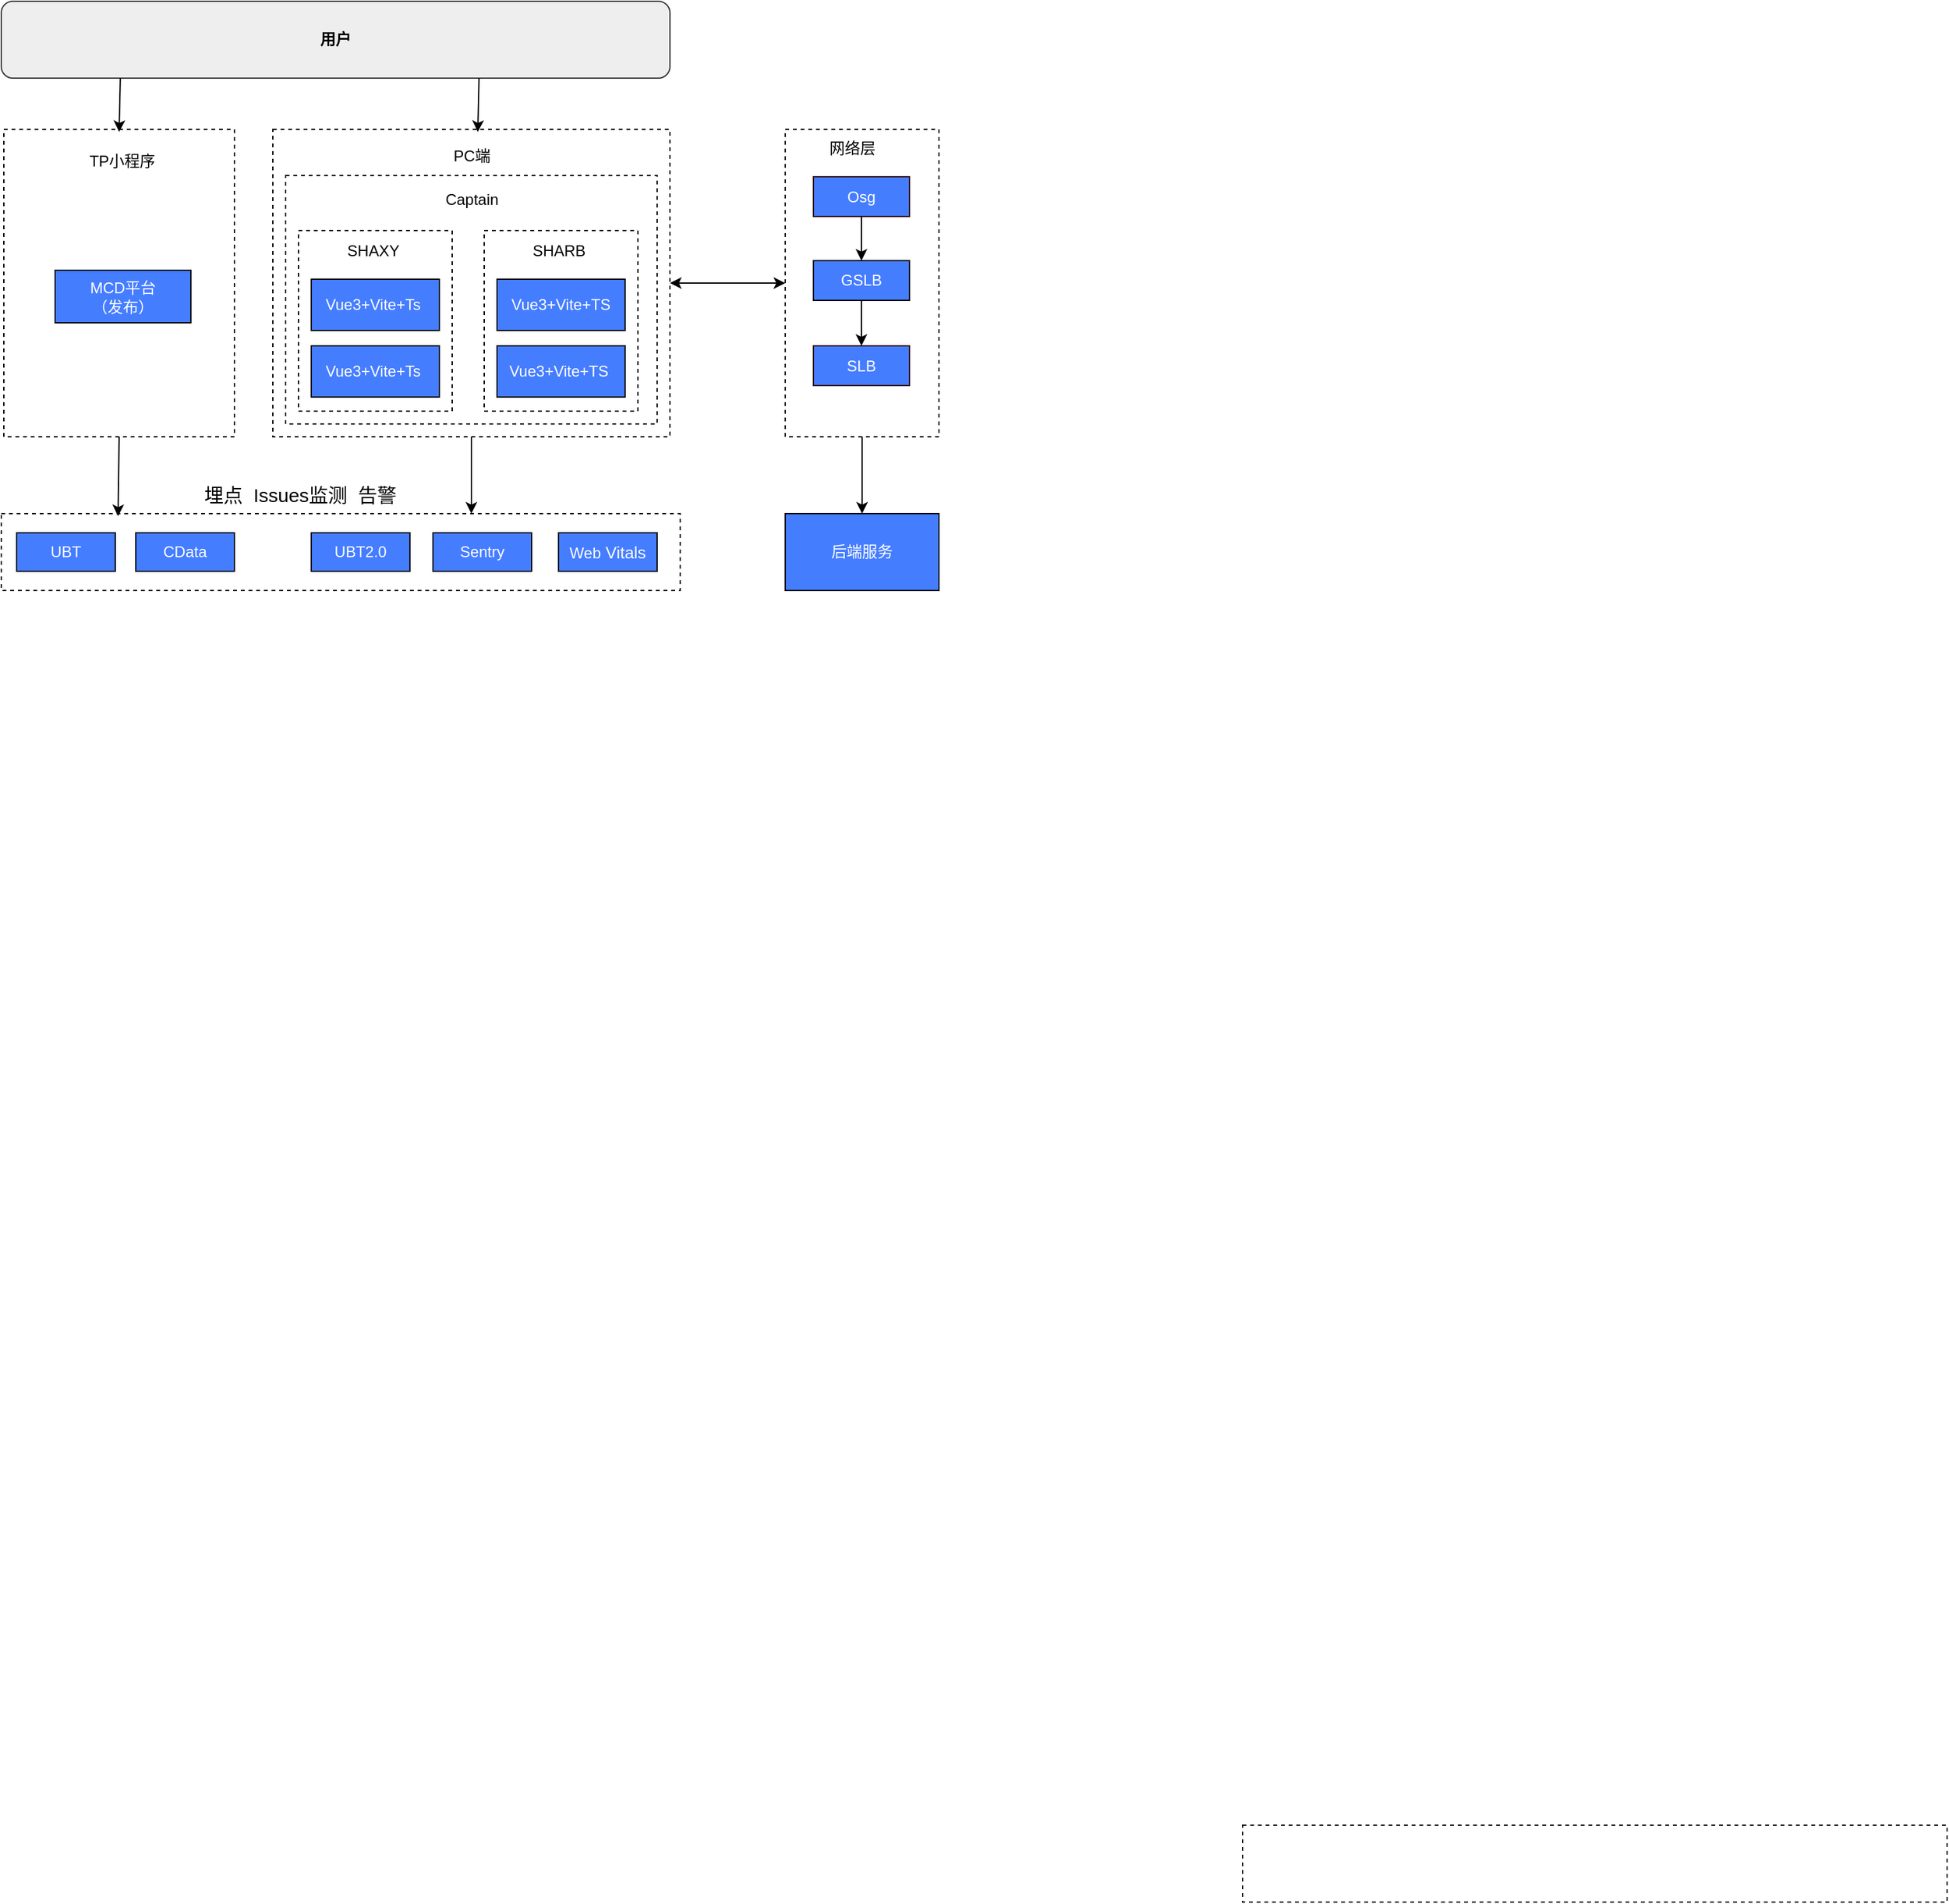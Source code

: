 <mxfile version="21.3.0" type="github">
  <diagram name="第 1 页" id="gq8h_cBBCiNNF4cJcSeH">
    <mxGraphModel dx="1434" dy="764" grid="0" gridSize="10" guides="1" tooltips="1" connect="1" arrows="1" fold="1" page="1" pageScale="1" pageWidth="827" pageHeight="1169" math="0" shadow="0">
      <root>
        <mxCell id="0" />
        <mxCell id="1" parent="0" />
        <mxCell id="z_tKccCH5HloPEAsQqPN-5" value="" style="rounded=0;whiteSpace=wrap;html=1;dashed=1;fillColor=none;" vertex="1" parent="1">
          <mxGeometry x="83" y="166" width="180" height="240" as="geometry" />
        </mxCell>
        <mxCell id="z_tKccCH5HloPEAsQqPN-4" value="&lt;font color=&quot;#ffffff&quot;&gt;MCD平台&lt;br&gt;（发布）&lt;br&gt;&lt;/font&gt;" style="rounded=0;whiteSpace=wrap;html=1;fillColor=#457DFF;" vertex="1" parent="1">
          <mxGeometry x="123" y="276" width="106" height="41" as="geometry" />
        </mxCell>
        <mxCell id="z_tKccCH5HloPEAsQqPN-6" value="TP小程序" style="text;html=1;align=center;verticalAlign=middle;resizable=0;points=[];autosize=1;strokeColor=none;fillColor=none;" vertex="1" parent="1">
          <mxGeometry x="134.5" y="176" width="80" height="30" as="geometry" />
        </mxCell>
        <mxCell id="z_tKccCH5HloPEAsQqPN-7" value="" style="rounded=0;whiteSpace=wrap;html=1;dashed=1;fillColor=none;" vertex="1" parent="1">
          <mxGeometry x="293" y="166" width="310" height="240" as="geometry" />
        </mxCell>
        <mxCell id="z_tKccCH5HloPEAsQqPN-9" value="PC端" style="text;html=1;align=center;verticalAlign=middle;resizable=0;points=[];autosize=1;strokeColor=none;fillColor=none;" vertex="1" parent="1">
          <mxGeometry x="418" y="172" width="60" height="30" as="geometry" />
        </mxCell>
        <mxCell id="z_tKccCH5HloPEAsQqPN-10" value="" style="rounded=0;whiteSpace=wrap;html=1;fillColor=none;dashed=1;" vertex="1" parent="1">
          <mxGeometry x="303" y="202" width="290" height="194" as="geometry" />
        </mxCell>
        <mxCell id="z_tKccCH5HloPEAsQqPN-11" value="Captain" style="text;html=1;align=center;verticalAlign=middle;resizable=0;points=[];autosize=1;strokeColor=none;fillColor=none;" vertex="1" parent="1">
          <mxGeometry x="413" y="206" width="70" height="30" as="geometry" />
        </mxCell>
        <mxCell id="z_tKccCH5HloPEAsQqPN-12" value="" style="whiteSpace=wrap;html=1;dashed=1;fillColor=none;" vertex="1" parent="1">
          <mxGeometry x="313" y="245" width="120" height="141" as="geometry" />
        </mxCell>
        <mxCell id="z_tKccCH5HloPEAsQqPN-13" value="SHAXY" style="text;html=1;align=center;verticalAlign=middle;resizable=0;points=[];autosize=1;strokeColor=none;fillColor=none;" vertex="1" parent="1">
          <mxGeometry x="336" y="246" width="70" height="30" as="geometry" />
        </mxCell>
        <mxCell id="z_tKccCH5HloPEAsQqPN-15" value="&lt;font color=&quot;#ffffff&quot;&gt;Vue3+Vite+Ts&amp;nbsp;&lt;/font&gt;" style="rounded=0;whiteSpace=wrap;html=1;fillColor=#457DFF;" vertex="1" parent="1">
          <mxGeometry x="323" y="283" width="100" height="40" as="geometry" />
        </mxCell>
        <mxCell id="z_tKccCH5HloPEAsQqPN-16" value="&lt;font color=&quot;#ffffff&quot;&gt;Vue3+Vite+Ts&amp;nbsp;&lt;/font&gt;" style="rounded=0;whiteSpace=wrap;html=1;fillColor=#457DFF;" vertex="1" parent="1">
          <mxGeometry x="323" y="335" width="100" height="40" as="geometry" />
        </mxCell>
        <mxCell id="z_tKccCH5HloPEAsQqPN-17" value="" style="whiteSpace=wrap;html=1;dashed=1;fillColor=none;" vertex="1" parent="1">
          <mxGeometry x="458" y="245" width="120" height="141" as="geometry" />
        </mxCell>
        <mxCell id="z_tKccCH5HloPEAsQqPN-18" value="SHARB" style="text;html=1;align=center;verticalAlign=middle;resizable=0;points=[];autosize=1;strokeColor=none;fillColor=none;" vertex="1" parent="1">
          <mxGeometry x="481" y="246" width="70" height="30" as="geometry" />
        </mxCell>
        <mxCell id="z_tKccCH5HloPEAsQqPN-19" value="&lt;font color=&quot;#ffffff&quot;&gt;Vue3+Vite+TS&lt;/font&gt;" style="rounded=0;whiteSpace=wrap;html=1;fillColor=#457DFF;" vertex="1" parent="1">
          <mxGeometry x="468" y="283" width="100" height="40" as="geometry" />
        </mxCell>
        <mxCell id="z_tKccCH5HloPEAsQqPN-20" value="&lt;font color=&quot;#ffffff&quot;&gt;Vue3+Vite+TS&amp;nbsp;&lt;/font&gt;" style="rounded=0;whiteSpace=wrap;html=1;fillColor=#457DFF;" vertex="1" parent="1">
          <mxGeometry x="468" y="335" width="100" height="40" as="geometry" />
        </mxCell>
        <mxCell id="z_tKccCH5HloPEAsQqPN-25" value="" style="rounded=0;whiteSpace=wrap;html=1;dashed=1;" vertex="1" parent="1">
          <mxGeometry x="1050" y="1490" width="550" height="60" as="geometry" />
        </mxCell>
        <mxCell id="z_tKccCH5HloPEAsQqPN-26" value="" style="endArrow=classic;html=1;rounded=0;exitX=0.5;exitY=1;exitDx=0;exitDy=0;entryX=0.172;entryY=0.033;entryDx=0;entryDy=0;entryPerimeter=0;" edge="1" parent="1" source="z_tKccCH5HloPEAsQqPN-5" target="z_tKccCH5HloPEAsQqPN-27">
          <mxGeometry width="50" height="50" relative="1" as="geometry">
            <mxPoint x="283" y="276" as="sourcePoint" />
            <mxPoint x="143" y="486" as="targetPoint" />
          </mxGeometry>
        </mxCell>
        <mxCell id="z_tKccCH5HloPEAsQqPN-27" value="" style="rounded=0;whiteSpace=wrap;html=1;fillColor=none;dashed=1;" vertex="1" parent="1">
          <mxGeometry x="81" y="466" width="530" height="60" as="geometry" />
        </mxCell>
        <mxCell id="z_tKccCH5HloPEAsQqPN-28" value="" style="endArrow=classic;html=1;rounded=0;exitX=0.5;exitY=1;exitDx=0;exitDy=0;" edge="1" parent="1" source="z_tKccCH5HloPEAsQqPN-7" target="z_tKccCH5HloPEAsQqPN-27">
          <mxGeometry width="50" height="50" relative="1" as="geometry">
            <mxPoint x="143" y="336" as="sourcePoint" />
            <mxPoint x="144" y="466" as="targetPoint" />
            <Array as="points">
              <mxPoint x="448" y="466" />
            </Array>
          </mxGeometry>
        </mxCell>
        <mxCell id="z_tKccCH5HloPEAsQqPN-29" value="埋点&amp;nbsp; Issues监测&amp;nbsp; 告警" style="text;html=1;align=center;verticalAlign=middle;resizable=0;points=[];autosize=1;strokeColor=none;fillColor=none;fontSize=15;" vertex="1" parent="1">
          <mxGeometry x="229" y="436" width="170" height="30" as="geometry" />
        </mxCell>
        <mxCell id="z_tKccCH5HloPEAsQqPN-30" value="UBT" style="rounded=0;whiteSpace=wrap;html=1;fillColor=#457DFF;fontColor=#FFFFFF;" vertex="1" parent="1">
          <mxGeometry x="93" y="481" width="77" height="30" as="geometry" />
        </mxCell>
        <mxCell id="z_tKccCH5HloPEAsQqPN-31" value="CData" style="rounded=0;whiteSpace=wrap;html=1;fillColor=#457DFF;fontColor=#FFFFFF;" vertex="1" parent="1">
          <mxGeometry x="186" y="481" width="77" height="30" as="geometry" />
        </mxCell>
        <mxCell id="z_tKccCH5HloPEAsQqPN-32" value="UBT2.0" style="rounded=0;whiteSpace=wrap;html=1;fillColor=#457DFF;fontColor=#FFFFFF;" vertex="1" parent="1">
          <mxGeometry x="323" y="481" width="77" height="30" as="geometry" />
        </mxCell>
        <mxCell id="z_tKccCH5HloPEAsQqPN-33" value="Sentry" style="rounded=0;whiteSpace=wrap;html=1;fillColor=#457DFF;fontColor=#FFFFFF;" vertex="1" parent="1">
          <mxGeometry x="418" y="481" width="77" height="30" as="geometry" />
        </mxCell>
        <mxCell id="z_tKccCH5HloPEAsQqPN-34" value="Web&lt;span style=&quot;font-family: Arial, sans-serif; font-size: 13px; text-align: start;&quot;&gt;&amp;nbsp;Vitals&lt;/span&gt;" style="rounded=0;whiteSpace=wrap;html=1;fillColor=#457DFF;fontColor=#FFFFFF;" vertex="1" parent="1">
          <mxGeometry x="516" y="481" width="77" height="30" as="geometry" />
        </mxCell>
        <mxCell id="z_tKccCH5HloPEAsQqPN-48" value="" style="edgeStyle=orthogonalEdgeStyle;rounded=0;orthogonalLoop=1;jettySize=auto;html=1;" edge="1" parent="1" source="z_tKccCH5HloPEAsQqPN-35" target="z_tKccCH5HloPEAsQqPN-47">
          <mxGeometry relative="1" as="geometry" />
        </mxCell>
        <mxCell id="z_tKccCH5HloPEAsQqPN-35" value="" style="rounded=0;whiteSpace=wrap;html=1;dashed=1;fillColor=none;" vertex="1" parent="1">
          <mxGeometry x="693" y="166" width="120" height="240" as="geometry" />
        </mxCell>
        <mxCell id="z_tKccCH5HloPEAsQqPN-36" value="网络层" style="text;html=1;align=center;verticalAlign=middle;resizable=0;points=[];autosize=1;strokeColor=none;fillColor=none;" vertex="1" parent="1">
          <mxGeometry x="710" y="166" width="70" height="30" as="geometry" />
        </mxCell>
        <mxCell id="z_tKccCH5HloPEAsQqPN-40" value="" style="edgeStyle=orthogonalEdgeStyle;rounded=0;orthogonalLoop=1;jettySize=auto;html=1;" edge="1" parent="1" source="z_tKccCH5HloPEAsQqPN-38" target="z_tKccCH5HloPEAsQqPN-39">
          <mxGeometry relative="1" as="geometry" />
        </mxCell>
        <mxCell id="z_tKccCH5HloPEAsQqPN-38" value="&lt;font color=&quot;#ffffff&quot;&gt;Osg&lt;/font&gt;" style="rounded=0;whiteSpace=wrap;html=1;strokeColor=#330000;fillColor=#457DFF;" vertex="1" parent="1">
          <mxGeometry x="715" y="203" width="75" height="31" as="geometry" />
        </mxCell>
        <mxCell id="z_tKccCH5HloPEAsQqPN-42" value="" style="edgeStyle=orthogonalEdgeStyle;rounded=0;orthogonalLoop=1;jettySize=auto;html=1;" edge="1" parent="1" source="z_tKccCH5HloPEAsQqPN-39" target="z_tKccCH5HloPEAsQqPN-41">
          <mxGeometry relative="1" as="geometry" />
        </mxCell>
        <mxCell id="z_tKccCH5HloPEAsQqPN-39" value="&lt;font color=&quot;#ffffff&quot;&gt;GSLB&lt;/font&gt;" style="whiteSpace=wrap;html=1;rounded=0;fillColor=#457DFF;" vertex="1" parent="1">
          <mxGeometry x="715" y="268.5" width="75" height="31" as="geometry" />
        </mxCell>
        <mxCell id="z_tKccCH5HloPEAsQqPN-41" value="SLB" style="whiteSpace=wrap;html=1;rounded=0;fillColor=#457DFF;strokeColor=#330000;fontColor=#FFFFFF;" vertex="1" parent="1">
          <mxGeometry x="715" y="335" width="75" height="31" as="geometry" />
        </mxCell>
        <mxCell id="z_tKccCH5HloPEAsQqPN-46" value="" style="endArrow=classic;startArrow=classic;html=1;rounded=0;entryX=0;entryY=0.5;entryDx=0;entryDy=0;exitX=1;exitY=0.5;exitDx=0;exitDy=0;" edge="1" parent="1" source="z_tKccCH5HloPEAsQqPN-7" target="z_tKccCH5HloPEAsQqPN-35">
          <mxGeometry width="50" height="50" relative="1" as="geometry">
            <mxPoint x="643" y="276" as="sourcePoint" />
            <mxPoint x="693" y="226" as="targetPoint" />
          </mxGeometry>
        </mxCell>
        <mxCell id="z_tKccCH5HloPEAsQqPN-47" value="&lt;font color=&quot;#ffffff&quot;&gt;后端服务&lt;/font&gt;" style="rounded=0;whiteSpace=wrap;html=1;fillColor=#457DFF;" vertex="1" parent="1">
          <mxGeometry x="693" y="466" width="120" height="60" as="geometry" />
        </mxCell>
        <mxCell id="z_tKccCH5HloPEAsQqPN-49" value="&lt;b&gt;用户&lt;/b&gt;" style="rounded=1;whiteSpace=wrap;html=1;fillColor=#eeeeee;strokeColor=#36393d;" vertex="1" parent="1">
          <mxGeometry x="81" y="66" width="522" height="60" as="geometry" />
        </mxCell>
        <mxCell id="z_tKccCH5HloPEAsQqPN-50" value="" style="endArrow=classic;html=1;rounded=0;entryX=0.5;entryY=0;entryDx=0;entryDy=0;exitX=0.178;exitY=0.967;exitDx=0;exitDy=0;exitPerimeter=0;" edge="1" parent="1">
          <mxGeometry width="50" height="50" relative="1" as="geometry">
            <mxPoint x="173.916" y="126.02" as="sourcePoint" />
            <mxPoint x="173" y="168" as="targetPoint" />
          </mxGeometry>
        </mxCell>
        <mxCell id="z_tKccCH5HloPEAsQqPN-52" value="" style="endArrow=classic;html=1;rounded=0;entryX=0.5;entryY=0;entryDx=0;entryDy=0;exitX=0.178;exitY=0.967;exitDx=0;exitDy=0;exitPerimeter=0;" edge="1" parent="1">
          <mxGeometry width="50" height="50" relative="1" as="geometry">
            <mxPoint x="453.916" y="126.02" as="sourcePoint" />
            <mxPoint x="453" y="168" as="targetPoint" />
          </mxGeometry>
        </mxCell>
      </root>
    </mxGraphModel>
  </diagram>
</mxfile>
